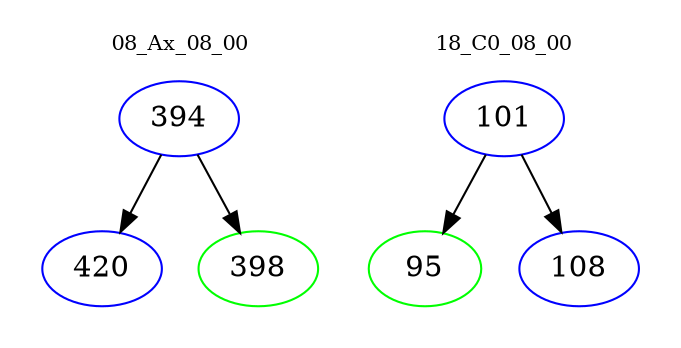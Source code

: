 digraph{
subgraph cluster_0 {
color = white
label = "08_Ax_08_00";
fontsize=10;
T0_394 [label="394", color="blue"]
T0_394 -> T0_420 [color="black"]
T0_420 [label="420", color="blue"]
T0_394 -> T0_398 [color="black"]
T0_398 [label="398", color="green"]
}
subgraph cluster_1 {
color = white
label = "18_C0_08_00";
fontsize=10;
T1_101 [label="101", color="blue"]
T1_101 -> T1_95 [color="black"]
T1_95 [label="95", color="green"]
T1_101 -> T1_108 [color="black"]
T1_108 [label="108", color="blue"]
}
}
